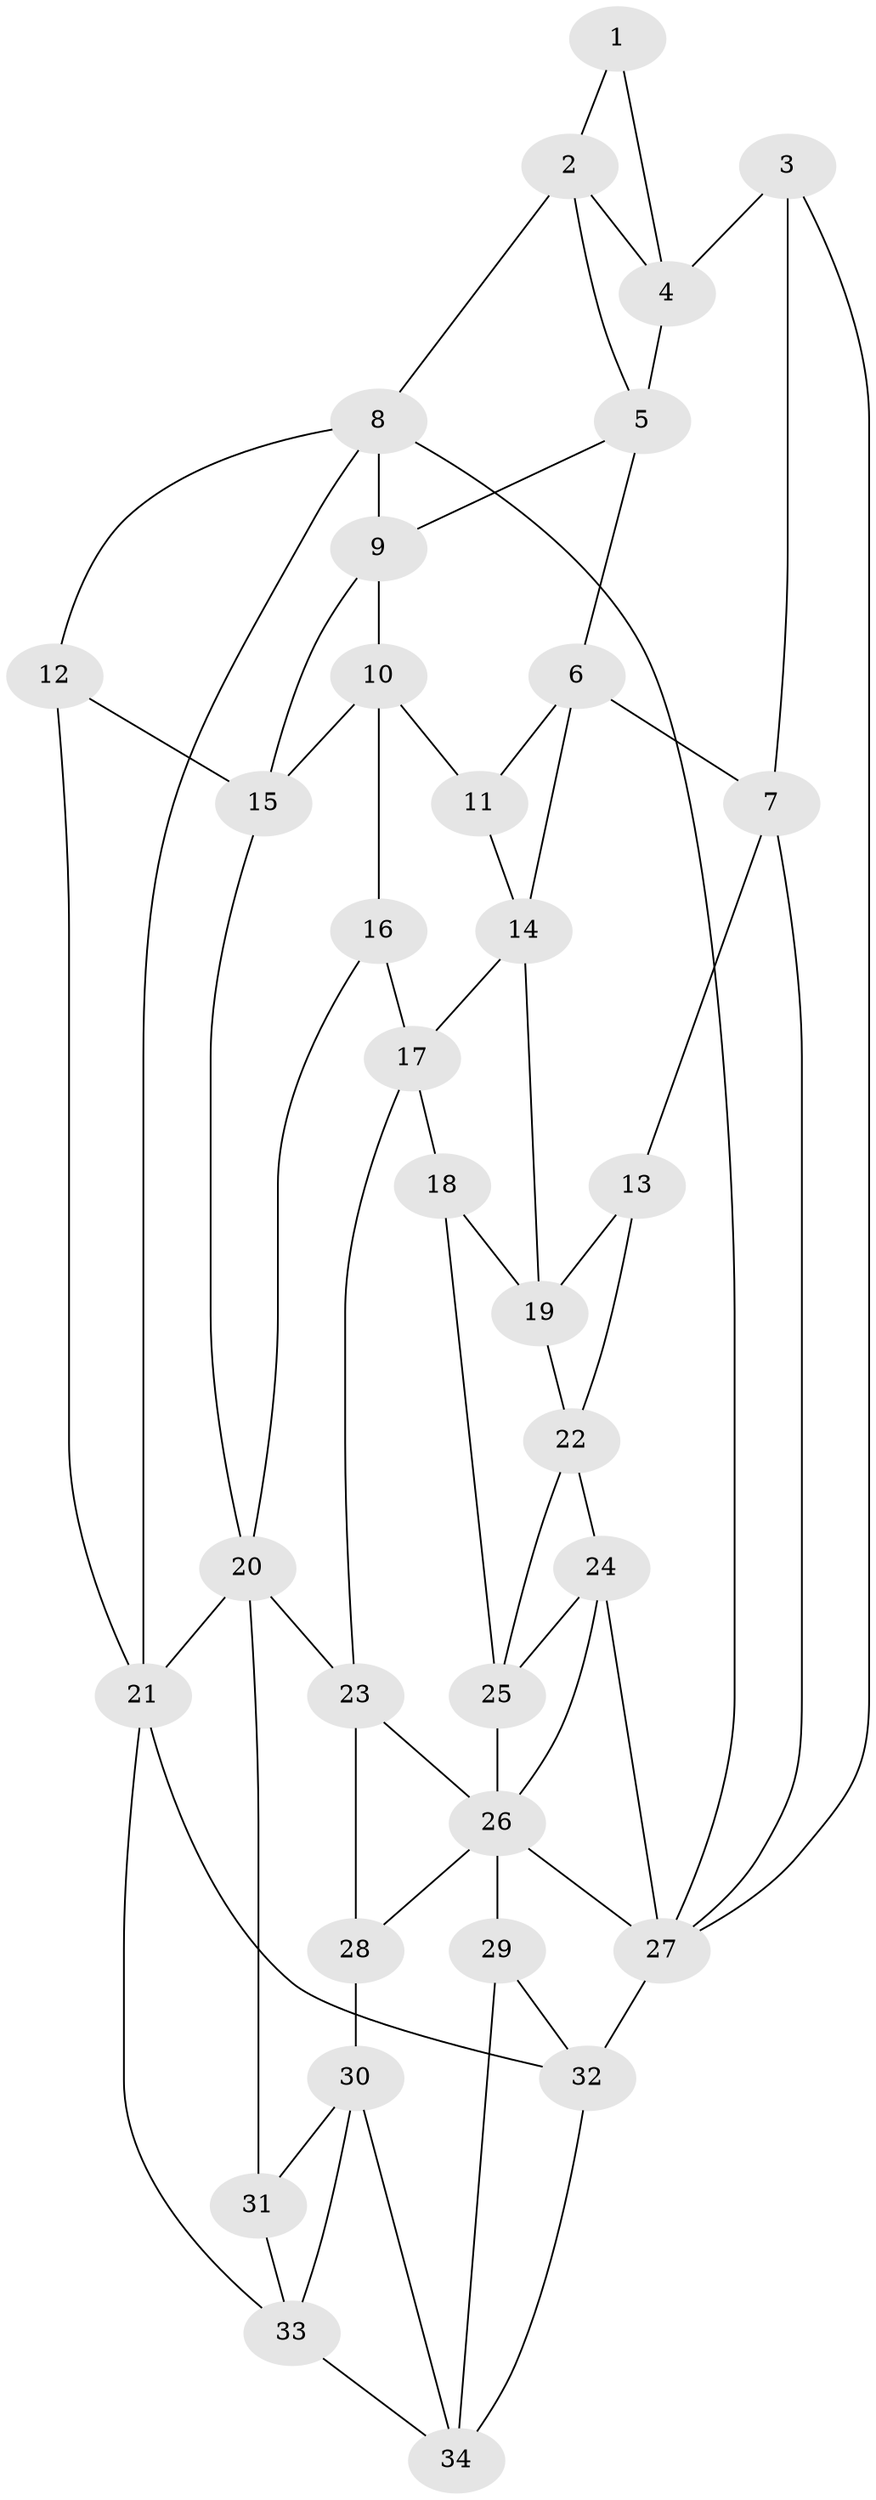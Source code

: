// original degree distribution, {3: 0.029411764705882353, 4: 0.17647058823529413, 5: 0.6470588235294118, 6: 0.14705882352941177}
// Generated by graph-tools (version 1.1) at 2025/51/03/09/25 03:51:06]
// undirected, 34 vertices, 66 edges
graph export_dot {
graph [start="1"]
  node [color=gray90,style=filled];
  1;
  2;
  3;
  4;
  5;
  6;
  7;
  8;
  9;
  10;
  11;
  12;
  13;
  14;
  15;
  16;
  17;
  18;
  19;
  20;
  21;
  22;
  23;
  24;
  25;
  26;
  27;
  28;
  29;
  30;
  31;
  32;
  33;
  34;
  1 -- 2 [weight=1.0];
  1 -- 4 [weight=1.0];
  2 -- 4 [weight=1.0];
  2 -- 5 [weight=1.0];
  2 -- 8 [weight=1.0];
  3 -- 4 [weight=1.0];
  3 -- 7 [weight=1.0];
  3 -- 27 [weight=1.0];
  4 -- 5 [weight=1.0];
  5 -- 6 [weight=1.0];
  5 -- 9 [weight=1.0];
  6 -- 7 [weight=1.0];
  6 -- 11 [weight=1.0];
  6 -- 14 [weight=1.0];
  7 -- 13 [weight=1.0];
  7 -- 27 [weight=1.0];
  8 -- 9 [weight=1.0];
  8 -- 12 [weight=1.0];
  8 -- 21 [weight=1.0];
  8 -- 27 [weight=1.0];
  9 -- 10 [weight=1.0];
  9 -- 15 [weight=1.0];
  10 -- 11 [weight=1.0];
  10 -- 15 [weight=1.0];
  10 -- 16 [weight=1.0];
  11 -- 14 [weight=1.0];
  12 -- 15 [weight=1.0];
  12 -- 21 [weight=1.0];
  13 -- 19 [weight=1.0];
  13 -- 22 [weight=1.0];
  14 -- 17 [weight=1.0];
  14 -- 19 [weight=1.0];
  15 -- 20 [weight=1.0];
  16 -- 17 [weight=1.0];
  16 -- 20 [weight=1.0];
  17 -- 18 [weight=1.0];
  17 -- 23 [weight=1.0];
  18 -- 19 [weight=1.0];
  18 -- 25 [weight=1.0];
  19 -- 22 [weight=1.0];
  20 -- 21 [weight=1.0];
  20 -- 23 [weight=1.0];
  20 -- 31 [weight=2.0];
  21 -- 32 [weight=1.0];
  21 -- 33 [weight=1.0];
  22 -- 24 [weight=1.0];
  22 -- 25 [weight=1.0];
  23 -- 26 [weight=1.0];
  23 -- 28 [weight=1.0];
  24 -- 25 [weight=1.0];
  24 -- 26 [weight=1.0];
  24 -- 27 [weight=1.0];
  25 -- 26 [weight=1.0];
  26 -- 27 [weight=1.0];
  26 -- 28 [weight=1.0];
  26 -- 29 [weight=1.0];
  27 -- 32 [weight=2.0];
  28 -- 30 [weight=1.0];
  29 -- 32 [weight=1.0];
  29 -- 34 [weight=1.0];
  30 -- 31 [weight=1.0];
  30 -- 33 [weight=1.0];
  30 -- 34 [weight=1.0];
  31 -- 33 [weight=1.0];
  32 -- 34 [weight=1.0];
  33 -- 34 [weight=1.0];
}
